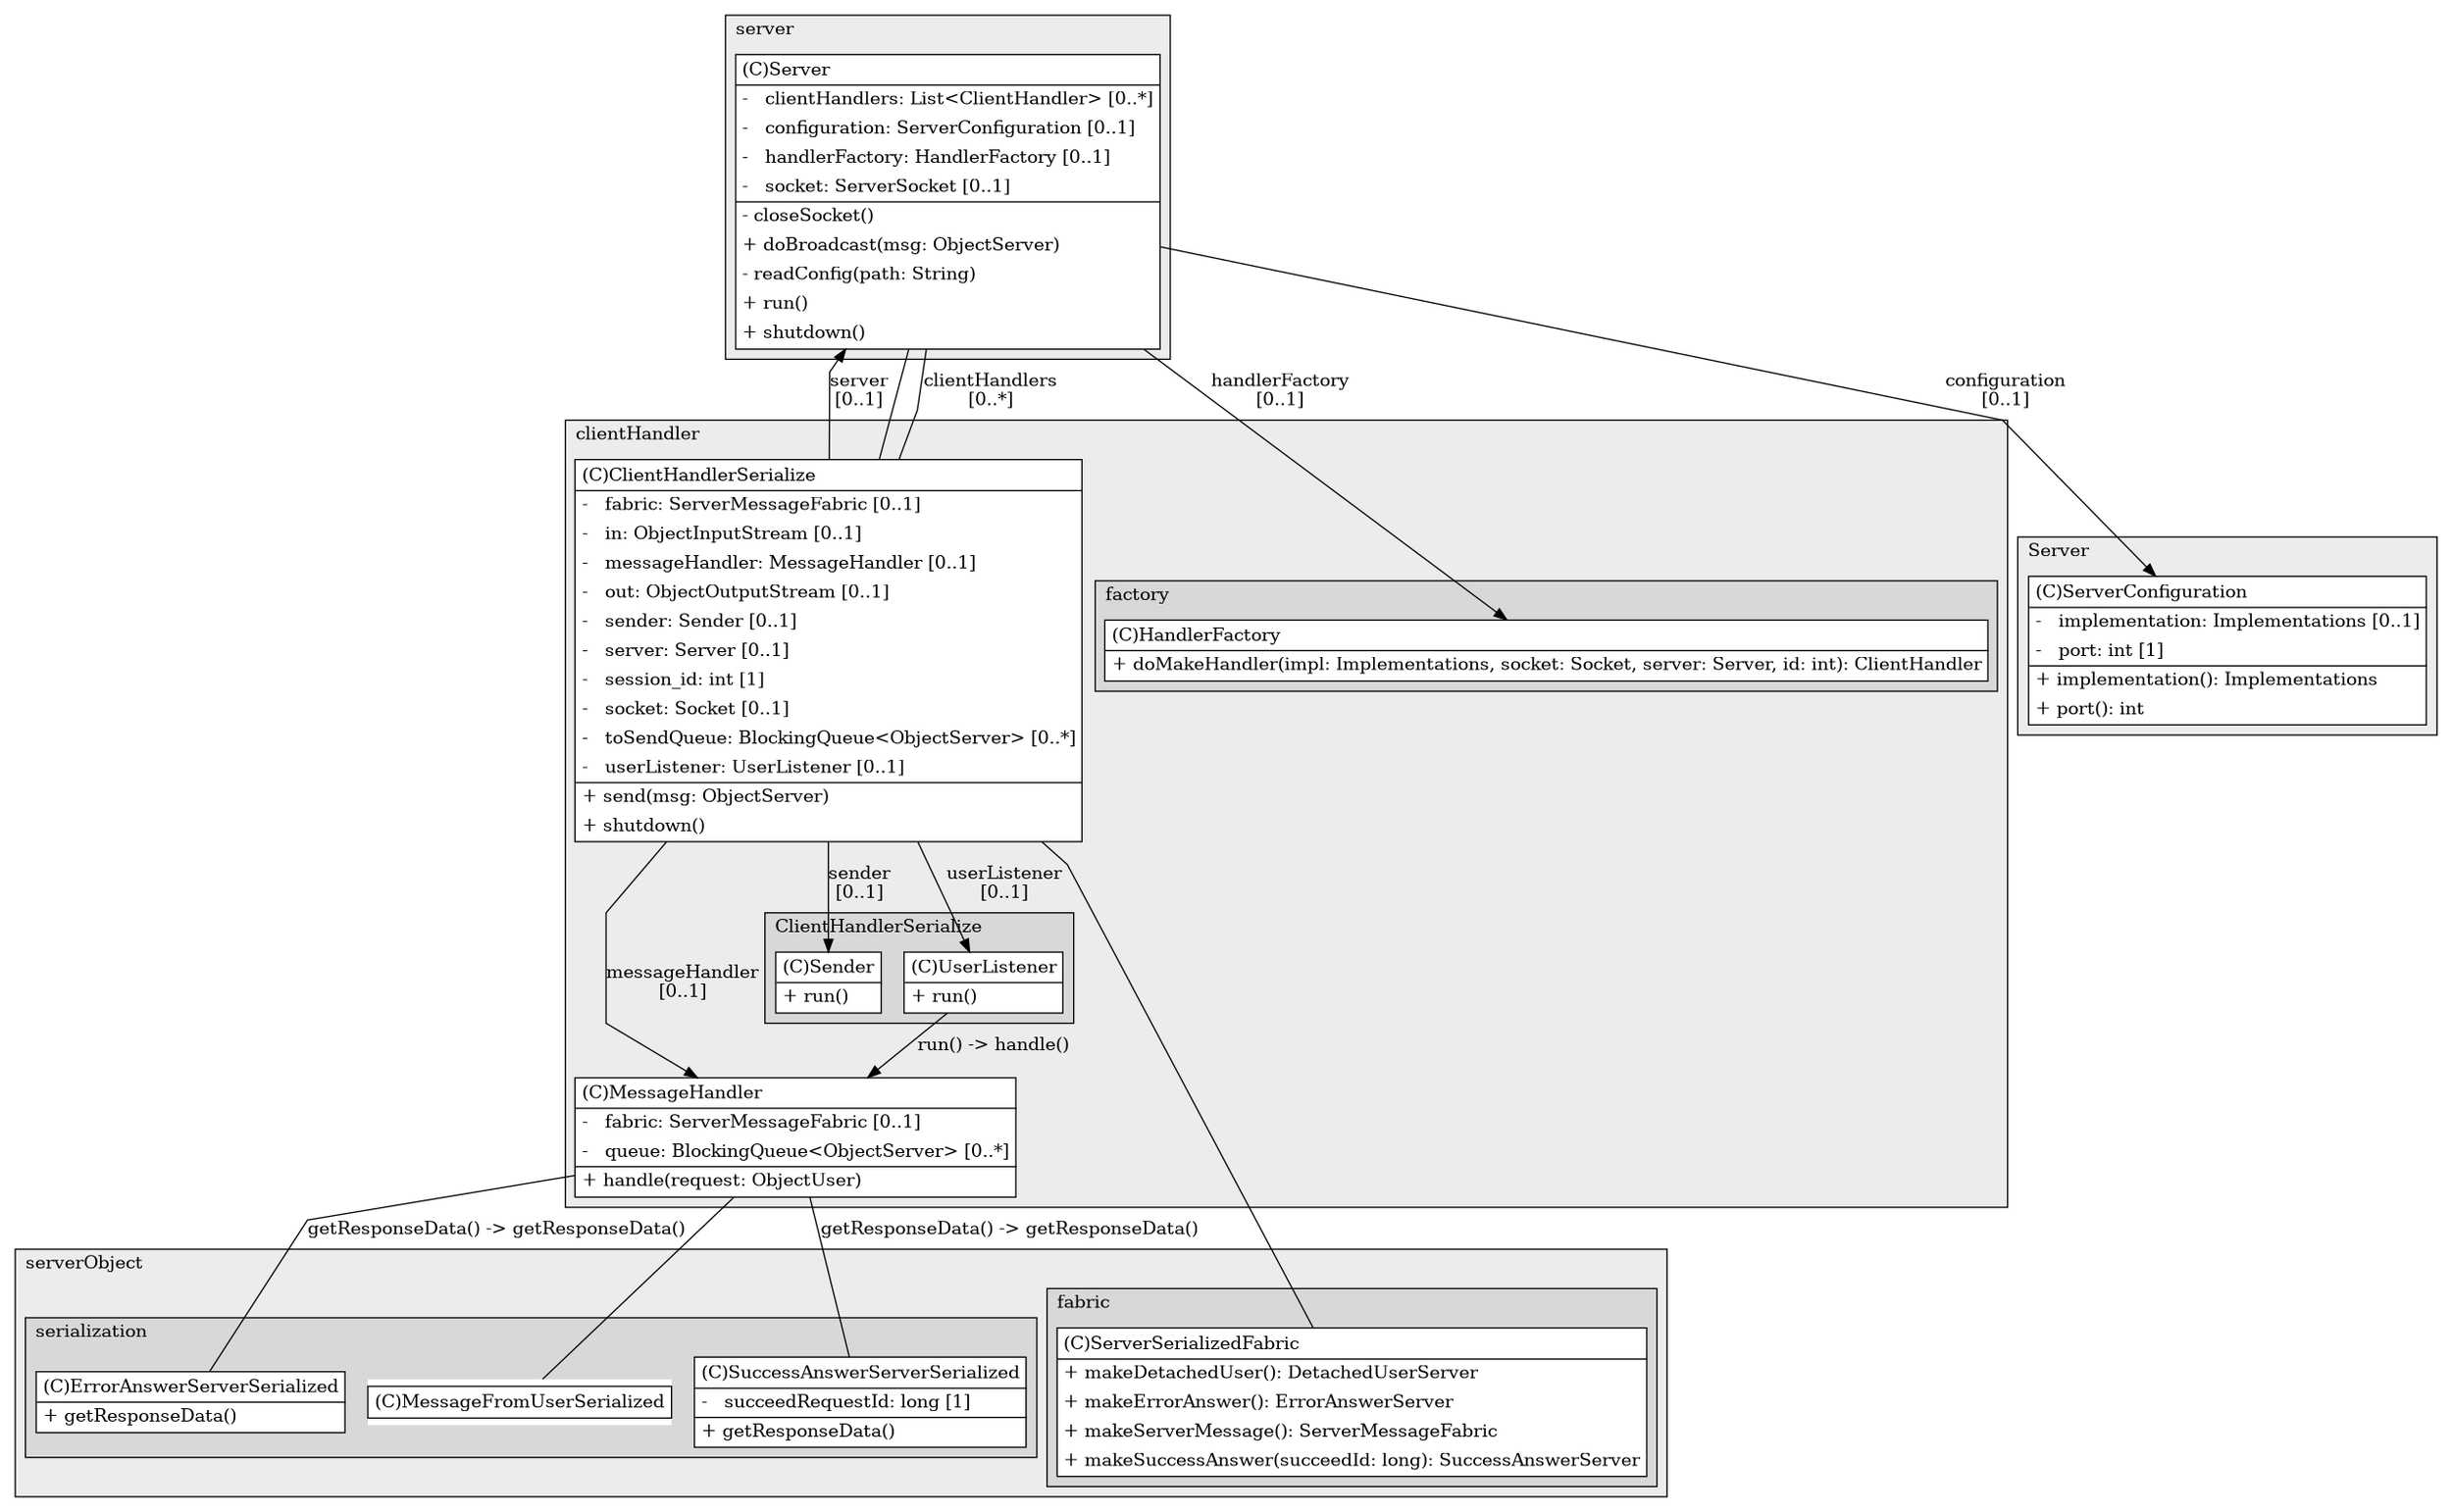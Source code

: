 @startuml

/' diagram meta data start
config=StructureConfiguration;
{
  "projectClassification": {
    "searchMode": "OpenProject", // OpenProject, AllProjects
    "includedProjects": "",
    "pathEndKeywords": "*.impl",
    "isClientPath": "",
    "isClientName": "",
    "isTestPath": "",
    "isTestName": "",
    "isMappingPath": "",
    "isMappingName": "",
    "isDataAccessPath": "",
    "isDataAccessName": "",
    "isDataStructurePath": "",
    "isDataStructureName": "",
    "isInterfaceStructuresPath": "",
    "isInterfaceStructuresName": "",
    "isEntryPointPath": "",
    "isEntryPointName": "",
    "treatFinalFieldsAsMandatory": false
  },
  "graphRestriction": {
    "classPackageExcludeFilter": "",
    "classPackageIncludeFilter": "",
    "classNameExcludeFilter": "",
    "classNameIncludeFilter": "",
    "methodNameExcludeFilter": "",
    "methodNameIncludeFilter": "",
    "removeByInheritance": "", // inheritance/annotation based filtering is done in a second step
    "removeByAnnotation": "",
    "removeByClassPackage": "", // cleanup the graph after inheritance/annotation based filtering is done
    "removeByClassName": "",
    "cutMappings": false,
    "cutEnum": true,
    "cutTests": true,
    "cutClient": true,
    "cutDataAccess": false,
    "cutInterfaceStructures": false,
    "cutDataStructures": false,
    "cutGetterAndSetter": true,
    "cutConstructors": true
  },
  "graphTraversal": {
    "forwardDepth": 6,
    "backwardDepth": 6,
    "classPackageExcludeFilter": "",
    "classPackageIncludeFilter": "",
    "classNameExcludeFilter": "",
    "classNameIncludeFilter": "",
    "methodNameExcludeFilter": "",
    "methodNameIncludeFilter": "",
    "hideMappings": false,
    "hideDataStructures": false,
    "hidePrivateMethods": true,
    "hideInterfaceCalls": true, // indirection: implementation -> interface (is hidden) -> implementation
    "onlyShowApplicationEntryPoints": false, // root node is included
    "useMethodCallsForStructureDiagram": "ForwardOnly" // ForwardOnly, BothDirections, No
  },
  "details": {
    "aggregation": "GroupByClass", // ByClass, GroupByClass, None
    "showClassGenericTypes": true,
    "showMethods": true,
    "showMethodParameterNames": true,
    "showMethodParameterTypes": true,
    "showMethodReturnType": true,
    "showPackageLevels": 2,
    "showDetailedClassStructure": true
  },
  "rootClass": "server.Server",
  "extensionCallbackMethod": "" // qualified.class.name#methodName - signature: public static String method(String)
}
diagram meta data end '/



digraph g {
    rankdir="TB"
    splines=polyline
    

'nodes 
subgraph cluster_1113075967 { 
   	label=clientHandler
	labeljust=l
	fillcolor="#ececec"
	style=filled
   
   ClientHandlerSerialize1012717164[
	label=<<TABLE BORDER="1" CELLBORDER="0" CELLPADDING="4" CELLSPACING="0">
<TR><TD ALIGN="LEFT" >(C)ClientHandlerSerialize</TD></TR>
<HR/>
<TR><TD ALIGN="LEFT" >-   fabric: ServerMessageFabric [0..1]</TD></TR>
<TR><TD ALIGN="LEFT" >-   in: ObjectInputStream [0..1]</TD></TR>
<TR><TD ALIGN="LEFT" >-   messageHandler: MessageHandler [0..1]</TD></TR>
<TR><TD ALIGN="LEFT" >-   out: ObjectOutputStream [0..1]</TD></TR>
<TR><TD ALIGN="LEFT" >-   sender: Sender [0..1]</TD></TR>
<TR><TD ALIGN="LEFT" >-   server: Server [0..1]</TD></TR>
<TR><TD ALIGN="LEFT" >-   session_id: int [1]</TD></TR>
<TR><TD ALIGN="LEFT" >-   socket: Socket [0..1]</TD></TR>
<TR><TD ALIGN="LEFT" >-   toSendQueue: BlockingQueue&lt;ObjectServer&gt; [0..*]</TD></TR>
<TR><TD ALIGN="LEFT" >-   userListener: UserListener [0..1]</TD></TR>
<HR/>
<TR><TD ALIGN="LEFT" >+ send(msg: ObjectServer)</TD></TR>
<TR><TD ALIGN="LEFT" >+ shutdown()</TD></TR>
</TABLE>>
	style=filled
	margin=0
	shape=plaintext
	fillcolor="#FFFFFF"
];

MessageHandler1012717164[
	label=<<TABLE BORDER="1" CELLBORDER="0" CELLPADDING="4" CELLSPACING="0">
<TR><TD ALIGN="LEFT" >(C)MessageHandler</TD></TR>
<HR/>
<TR><TD ALIGN="LEFT" >-   fabric: ServerMessageFabric [0..1]</TD></TR>
<TR><TD ALIGN="LEFT" >-   queue: BlockingQueue&lt;ObjectServer&gt; [0..*]</TD></TR>
<HR/>
<TR><TD ALIGN="LEFT" >+ handle(request: ObjectUser)</TD></TR>
</TABLE>>
	style=filled
	margin=0
	shape=plaintext
	fillcolor="#FFFFFF"
];

subgraph cluster_1082500464 { 
   	label=ClientHandlerSerialize
	labeljust=l
	fillcolor="#d8d8d8"
	style=filled
   
   Sender1707046309[
	label=<<TABLE BORDER="1" CELLBORDER="0" CELLPADDING="4" CELLSPACING="0">
<TR><TD ALIGN="LEFT" >(C)Sender</TD></TR>
<HR/>
<TR><TD ALIGN="LEFT" >+ run()</TD></TR>
</TABLE>>
	style=filled
	margin=0
	shape=plaintext
	fillcolor="#FFFFFF"
];

UserListener1707046309[
	label=<<TABLE BORDER="1" CELLBORDER="0" CELLPADDING="4" CELLSPACING="0">
<TR><TD ALIGN="LEFT" >(C)UserListener</TD></TR>
<HR/>
<TR><TD ALIGN="LEFT" >+ run()</TD></TR>
</TABLE>>
	style=filled
	margin=0
	shape=plaintext
	fillcolor="#FFFFFF"
];
} 

subgraph cluster_1488192283 { 
   	label=factory
	labeljust=l
	fillcolor="#d8d8d8"
	style=filled
   
   HandlerFactory2024040784[
	label=<<TABLE BORDER="1" CELLBORDER="0" CELLPADDING="4" CELLSPACING="0">
<TR><TD ALIGN="LEFT" >(C)HandlerFactory</TD></TR>
<HR/>
<TR><TD ALIGN="LEFT" >+ doMakeHandler(impl: Implementations, socket: Socket, server: Server, id: int): ClientHandler</TD></TR>
</TABLE>>
	style=filled
	margin=0
	shape=plaintext
	fillcolor="#FFFFFF"
];
} 
} 

subgraph cluster_1779040354 { 
   	label=serverObject
	labeljust=l
	fillcolor="#ececec"
	style=filled
   
   subgraph cluster_1130615652 { 
   	label=serialization
	labeljust=l
	fillcolor="#d8d8d8"
	style=filled
   
   ErrorAnswerServerSerialized488773510[
	label=<<TABLE BORDER="1" CELLBORDER="0" CELLPADDING="4" CELLSPACING="0">
<TR><TD ALIGN="LEFT" >(C)ErrorAnswerServerSerialized</TD></TR>
<HR/>
<TR><TD ALIGN="LEFT" >+ getResponseData()</TD></TR>
</TABLE>>
	style=filled
	margin=0
	shape=plaintext
	fillcolor="#FFFFFF"
];

MessageFromUserSerialized488773510[
	label=<<TABLE BORDER="1" CELLBORDER="0" CELLPADDING="4" CELLSPACING="0">
<TR><TD ALIGN="LEFT" >(C)MessageFromUserSerialized</TD></TR>
</TABLE>>
	style=filled
	margin=0
	shape=plaintext
	fillcolor="#FFFFFF"
];

SuccessAnswerServerSerialized488773510[
	label=<<TABLE BORDER="1" CELLBORDER="0" CELLPADDING="4" CELLSPACING="0">
<TR><TD ALIGN="LEFT" >(C)SuccessAnswerServerSerialized</TD></TR>
<HR/>
<TR><TD ALIGN="LEFT" >-   succeedRequestId: long [1]</TD></TR>
<HR/>
<TR><TD ALIGN="LEFT" >+ getResponseData()</TD></TR>
</TABLE>>
	style=filled
	margin=0
	shape=plaintext
	fillcolor="#FFFFFF"
];
} 

subgraph cluster_266031025 { 
   	label=fabric
	labeljust=l
	fillcolor="#d8d8d8"
	style=filled
   
   ServerSerializedFabric570874021[
	label=<<TABLE BORDER="1" CELLBORDER="0" CELLPADDING="4" CELLSPACING="0">
<TR><TD ALIGN="LEFT" >(C)ServerSerializedFabric</TD></TR>
<HR/>
<TR><TD ALIGN="LEFT" >+ makeDetachedUser(): DetachedUserServer</TD></TR>
<TR><TD ALIGN="LEFT" >+ makeErrorAnswer(): ErrorAnswerServer</TD></TR>
<TR><TD ALIGN="LEFT" >+ makeServerMessage(): ServerMessageFabric</TD></TR>
<TR><TD ALIGN="LEFT" >+ makeSuccessAnswer(succeedId: long): SuccessAnswerServer</TD></TR>
</TABLE>>
	style=filled
	margin=0
	shape=plaintext
	fillcolor="#FFFFFF"
];
} 
} 

subgraph cluster_1821959325 { 
   	label=Server
	labeljust=l
	fillcolor="#ececec"
	style=filled
   
   ServerConfiguration340823954[
	label=<<TABLE BORDER="1" CELLBORDER="0" CELLPADDING="4" CELLSPACING="0">
<TR><TD ALIGN="LEFT" >(C)ServerConfiguration</TD></TR>
<HR/>
<TR><TD ALIGN="LEFT" >-   implementation: Implementations [0..1]</TD></TR>
<TR><TD ALIGN="LEFT" >-   port: int [1]</TD></TR>
<HR/>
<TR><TD ALIGN="LEFT" >+ implementation(): Implementations</TD></TR>
<TR><TD ALIGN="LEFT" >+ port(): int</TD></TR>
</TABLE>>
	style=filled
	margin=0
	shape=plaintext
	fillcolor="#FFFFFF"
];
} 

subgraph cluster_905826493 { 
   	label=server
	labeljust=l
	fillcolor="#ececec"
	style=filled
   
   Server905826493[
	label=<<TABLE BORDER="1" CELLBORDER="0" CELLPADDING="4" CELLSPACING="0">
<TR><TD ALIGN="LEFT" >(C)Server</TD></TR>
<HR/>
<TR><TD ALIGN="LEFT" >-   clientHandlers: List&lt;ClientHandler&gt; [0..*]</TD></TR>
<TR><TD ALIGN="LEFT" >-   configuration: ServerConfiguration [0..1]</TD></TR>
<TR><TD ALIGN="LEFT" >-   handlerFactory: HandlerFactory [0..1]</TD></TR>
<TR><TD ALIGN="LEFT" >-   socket: ServerSocket [0..1]</TD></TR>
<HR/>
<TR><TD ALIGN="LEFT" >- closeSocket()</TD></TR>
<TR><TD ALIGN="LEFT" >+ doBroadcast(msg: ObjectServer)</TD></TR>
<TR><TD ALIGN="LEFT" >- readConfig(path: String)</TD></TR>
<TR><TD ALIGN="LEFT" >+ run()</TD></TR>
<TR><TD ALIGN="LEFT" >+ shutdown()</TD></TR>
</TABLE>>
	style=filled
	margin=0
	shape=plaintext
	fillcolor="#FFFFFF"
];
} 

'edges    
ClientHandlerSerialize1012717164 -> MessageHandler1012717164[label="messageHandler
[0..1]"];
ClientHandlerSerialize1012717164 -> Sender1707046309[label="sender
[0..1]"];
ClientHandlerSerialize1012717164 -> Server905826493[label="server
[0..1]"];
ClientHandlerSerialize1012717164 -> ServerSerializedFabric570874021[arrowhead=none];
ClientHandlerSerialize1012717164 -> UserListener1707046309[label="userListener
[0..1]"];
MessageHandler1012717164 -> ErrorAnswerServerSerialized488773510[label="getResponseData() -> getResponseData()", arrowhead=none];
MessageHandler1012717164 -> MessageFromUserSerialized488773510[arrowhead=none];
MessageHandler1012717164 -> SuccessAnswerServerSerialized488773510[label="getResponseData() -> getResponseData()", arrowhead=none];
Server905826493 -> ClientHandlerSerialize1012717164[arrowhead=none];
Server905826493 -> ClientHandlerSerialize1012717164[label="clientHandlers
[0..*]", arrowhead=none];
Server905826493 -> HandlerFactory2024040784[label="handlerFactory
[0..1]"];
Server905826493 -> ServerConfiguration340823954[label="configuration
[0..1]"];
UserListener1707046309 -> MessageHandler1012717164[label="run() -> handle()"];
    
}
@enduml